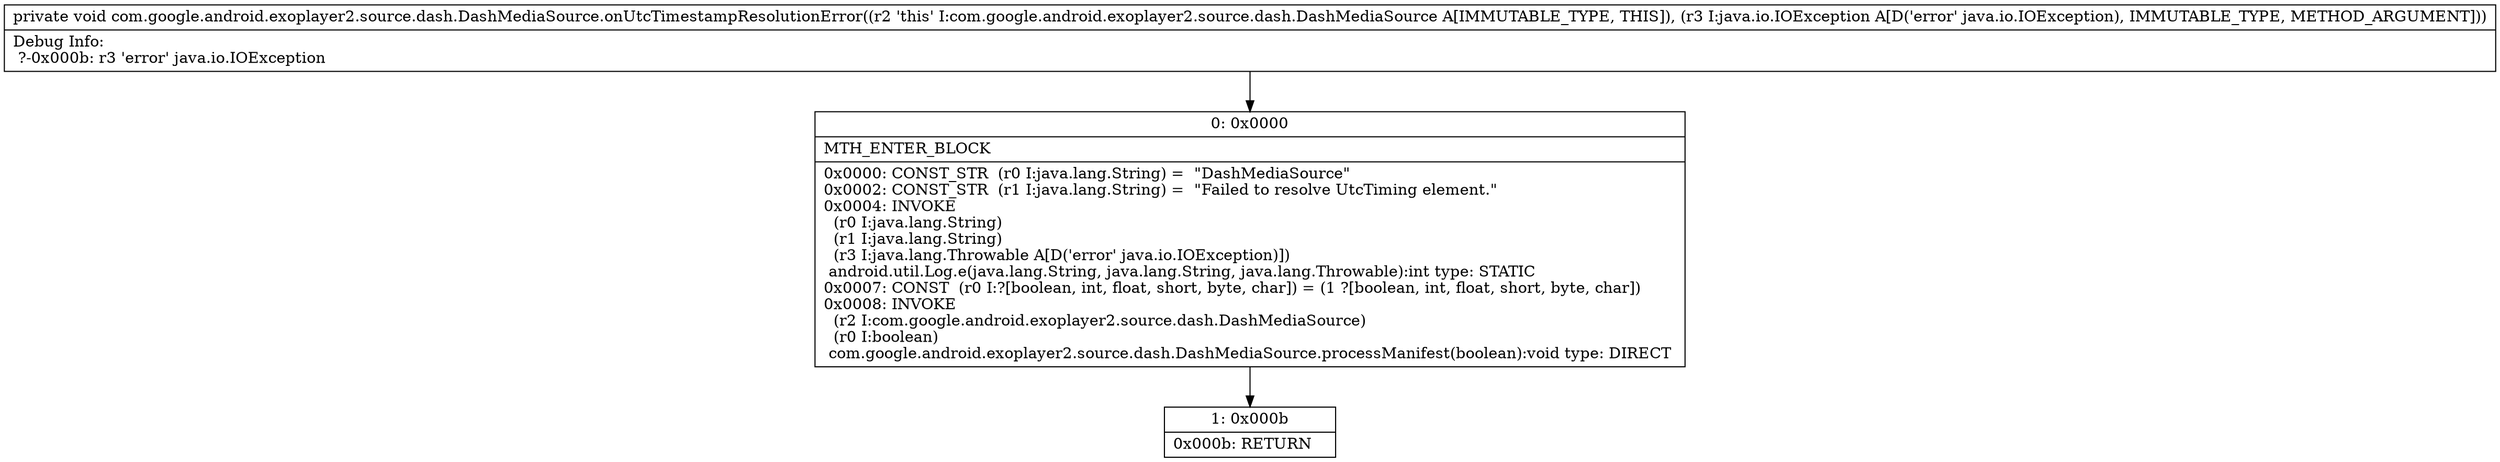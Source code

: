 digraph "CFG forcom.google.android.exoplayer2.source.dash.DashMediaSource.onUtcTimestampResolutionError(Ljava\/io\/IOException;)V" {
Node_0 [shape=record,label="{0\:\ 0x0000|MTH_ENTER_BLOCK\l|0x0000: CONST_STR  (r0 I:java.lang.String) =  \"DashMediaSource\" \l0x0002: CONST_STR  (r1 I:java.lang.String) =  \"Failed to resolve UtcTiming element.\" \l0x0004: INVOKE  \l  (r0 I:java.lang.String)\l  (r1 I:java.lang.String)\l  (r3 I:java.lang.Throwable A[D('error' java.io.IOException)])\l android.util.Log.e(java.lang.String, java.lang.String, java.lang.Throwable):int type: STATIC \l0x0007: CONST  (r0 I:?[boolean, int, float, short, byte, char]) = (1 ?[boolean, int, float, short, byte, char]) \l0x0008: INVOKE  \l  (r2 I:com.google.android.exoplayer2.source.dash.DashMediaSource)\l  (r0 I:boolean)\l com.google.android.exoplayer2.source.dash.DashMediaSource.processManifest(boolean):void type: DIRECT \l}"];
Node_1 [shape=record,label="{1\:\ 0x000b|0x000b: RETURN   \l}"];
MethodNode[shape=record,label="{private void com.google.android.exoplayer2.source.dash.DashMediaSource.onUtcTimestampResolutionError((r2 'this' I:com.google.android.exoplayer2.source.dash.DashMediaSource A[IMMUTABLE_TYPE, THIS]), (r3 I:java.io.IOException A[D('error' java.io.IOException), IMMUTABLE_TYPE, METHOD_ARGUMENT]))  | Debug Info:\l  ?\-0x000b: r3 'error' java.io.IOException\l}"];
MethodNode -> Node_0;
Node_0 -> Node_1;
}

